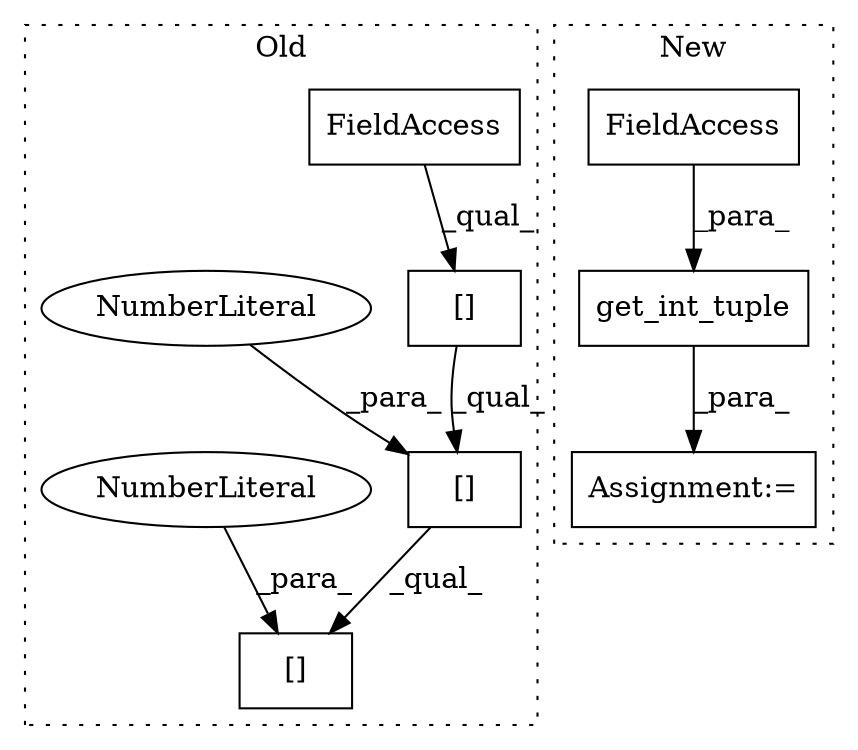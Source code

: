 digraph G {
subgraph cluster0 {
1 [label="[]" a="2" s="3914,3937" l="14,1" shape="box"];
3 [label="FieldAccess" a="22" s="3914" l="13" shape="box"];
5 [label="[]" a="2" s="3914,3940" l="25,1" shape="box"];
6 [label="NumberLiteral" a="34" s="3939" l="1" shape="ellipse"];
7 [label="[]" a="2" s="3914,3943" l="28,1" shape="box"];
8 [label="NumberLiteral" a="34" s="3942" l="1" shape="ellipse"];
label = "Old";
style="dotted";
}
subgraph cluster1 {
2 [label="get_int_tuple" a="32" s="4850,4882" l="14,1" shape="box"];
4 [label="FieldAccess" a="22" s="4864" l="18" shape="box"];
9 [label="Assignment:=" a="7" s="4849" l="1" shape="box"];
label = "New";
style="dotted";
}
1 -> 5 [label="_qual_"];
2 -> 9 [label="_para_"];
3 -> 1 [label="_qual_"];
4 -> 2 [label="_para_"];
5 -> 7 [label="_qual_"];
6 -> 5 [label="_para_"];
8 -> 7 [label="_para_"];
}